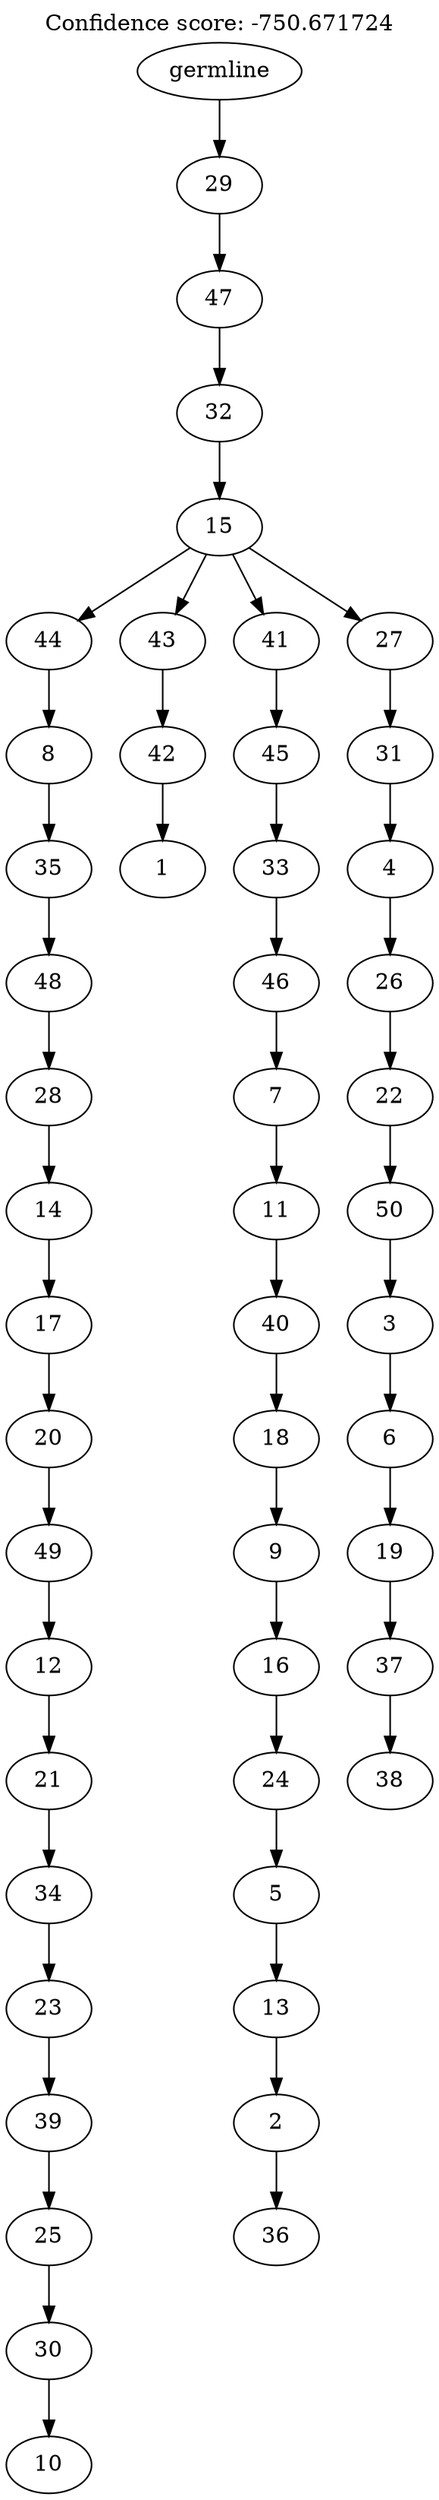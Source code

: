 digraph g {
	"49" -> "50";
	"50" [label="10"];
	"48" -> "49";
	"49" [label="30"];
	"47" -> "48";
	"48" [label="25"];
	"46" -> "47";
	"47" [label="39"];
	"45" -> "46";
	"46" [label="23"];
	"44" -> "45";
	"45" [label="34"];
	"43" -> "44";
	"44" [label="21"];
	"42" -> "43";
	"43" [label="12"];
	"41" -> "42";
	"42" [label="49"];
	"40" -> "41";
	"41" [label="20"];
	"39" -> "40";
	"40" [label="17"];
	"38" -> "39";
	"39" [label="14"];
	"37" -> "38";
	"38" [label="28"];
	"36" -> "37";
	"37" [label="48"];
	"35" -> "36";
	"36" [label="35"];
	"34" -> "35";
	"35" [label="8"];
	"32" -> "33";
	"33" [label="1"];
	"31" -> "32";
	"32" [label="42"];
	"29" -> "30";
	"30" [label="36"];
	"28" -> "29";
	"29" [label="2"];
	"27" -> "28";
	"28" [label="13"];
	"26" -> "27";
	"27" [label="5"];
	"25" -> "26";
	"26" [label="24"];
	"24" -> "25";
	"25" [label="16"];
	"23" -> "24";
	"24" [label="9"];
	"22" -> "23";
	"23" [label="18"];
	"21" -> "22";
	"22" [label="40"];
	"20" -> "21";
	"21" [label="11"];
	"19" -> "20";
	"20" [label="7"];
	"18" -> "19";
	"19" [label="46"];
	"17" -> "18";
	"18" [label="33"];
	"16" -> "17";
	"17" [label="45"];
	"14" -> "15";
	"15" [label="38"];
	"13" -> "14";
	"14" [label="37"];
	"12" -> "13";
	"13" [label="19"];
	"11" -> "12";
	"12" [label="6"];
	"10" -> "11";
	"11" [label="3"];
	"9" -> "10";
	"10" [label="50"];
	"8" -> "9";
	"9" [label="22"];
	"7" -> "8";
	"8" [label="26"];
	"6" -> "7";
	"7" [label="4"];
	"5" -> "6";
	"6" [label="31"];
	"4" -> "5";
	"5" [label="27"];
	"4" -> "16";
	"16" [label="41"];
	"4" -> "31";
	"31" [label="43"];
	"4" -> "34";
	"34" [label="44"];
	"3" -> "4";
	"4" [label="15"];
	"2" -> "3";
	"3" [label="32"];
	"1" -> "2";
	"2" [label="47"];
	"0" -> "1";
	"1" [label="29"];
	"0" [label="germline"];
	labelloc="t";
	label="Confidence score: -750.671724";
}
